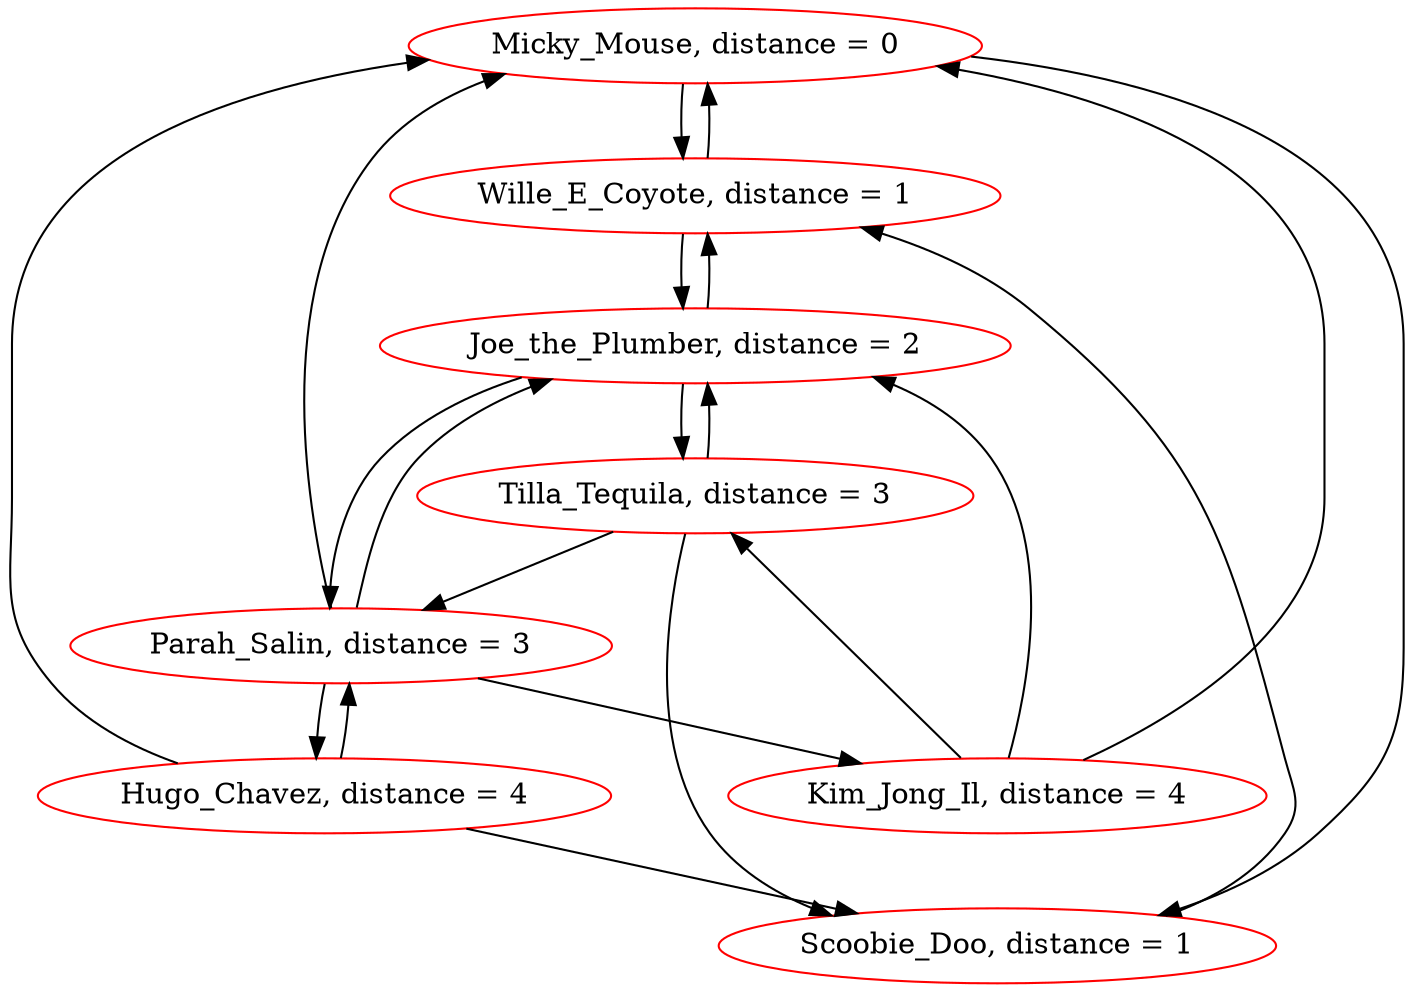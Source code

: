 digraph G {
	Micky_Mouse [label="Micky_Mouse, distance = 0", color="RED"];
	Micky_Mouse -> Wille_E_Coyote
	Micky_Mouse -> Scoobie_Doo
	Parah_Salin [label="Parah_Salin, distance = 3", color="RED"];
	Parah_Salin -> Joe_the_Plumber
	Parah_Salin -> Micky_Mouse
	Parah_Salin -> Kim_Jong_Il
	Parah_Salin -> Hugo_Chavez
	Joe_the_Plumber [label="Joe_the_Plumber, distance = 2", color="RED"];
	Joe_the_Plumber -> Parah_Salin
	Joe_the_Plumber -> Wille_E_Coyote
	Joe_the_Plumber -> Tilla_Tequila
	Wille_E_Coyote [label="Wille_E_Coyote, distance = 1", color="RED"];
	Wille_E_Coyote -> Micky_Mouse
	Wille_E_Coyote -> Joe_the_Plumber
	Tilla_Tequila [label="Tilla_Tequila, distance = 3", color="RED"];
	Tilla_Tequila -> Parah_Salin
	Tilla_Tequila -> Joe_the_Plumber
	Tilla_Tequila -> Scoobie_Doo
	Kim_Jong_Il [label="Kim_Jong_Il, distance = 4", color="RED"];
	Kim_Jong_Il -> Micky_Mouse
	Kim_Jong_Il -> Tilla_Tequila
	Kim_Jong_Il -> Joe_the_Plumber
	Scoobie_Doo [label="Scoobie_Doo, distance = 1", color="RED"];
	Scoobie_Doo -> Wille_E_Coyote
	Hugo_Chavez [label="Hugo_Chavez, distance = 4", color="RED"];
	Hugo_Chavez -> Parah_Salin
	Hugo_Chavez -> Micky_Mouse
	Hugo_Chavez -> Scoobie_Doo
}